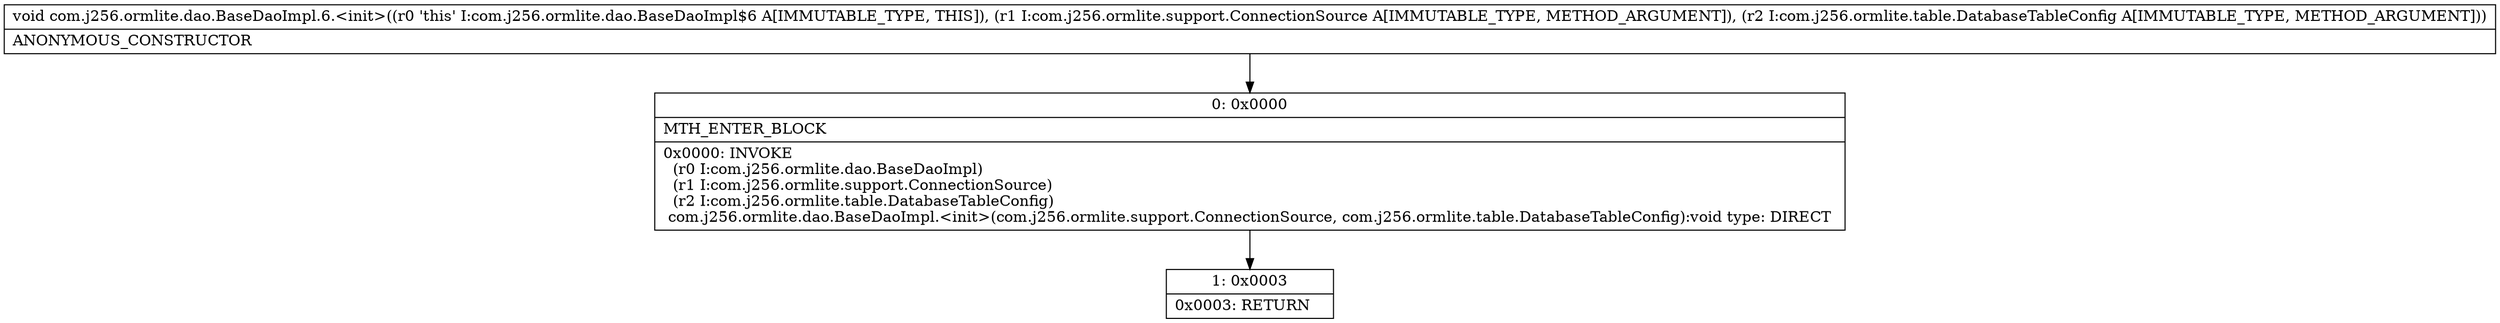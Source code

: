digraph "CFG forcom.j256.ormlite.dao.BaseDaoImpl.6.\<init\>(Lcom\/j256\/ormlite\/support\/ConnectionSource;Lcom\/j256\/ormlite\/table\/DatabaseTableConfig;)V" {
Node_0 [shape=record,label="{0\:\ 0x0000|MTH_ENTER_BLOCK\l|0x0000: INVOKE  \l  (r0 I:com.j256.ormlite.dao.BaseDaoImpl)\l  (r1 I:com.j256.ormlite.support.ConnectionSource)\l  (r2 I:com.j256.ormlite.table.DatabaseTableConfig)\l com.j256.ormlite.dao.BaseDaoImpl.\<init\>(com.j256.ormlite.support.ConnectionSource, com.j256.ormlite.table.DatabaseTableConfig):void type: DIRECT \l}"];
Node_1 [shape=record,label="{1\:\ 0x0003|0x0003: RETURN   \l}"];
MethodNode[shape=record,label="{void com.j256.ormlite.dao.BaseDaoImpl.6.\<init\>((r0 'this' I:com.j256.ormlite.dao.BaseDaoImpl$6 A[IMMUTABLE_TYPE, THIS]), (r1 I:com.j256.ormlite.support.ConnectionSource A[IMMUTABLE_TYPE, METHOD_ARGUMENT]), (r2 I:com.j256.ormlite.table.DatabaseTableConfig A[IMMUTABLE_TYPE, METHOD_ARGUMENT]))  | ANONYMOUS_CONSTRUCTOR\l}"];
MethodNode -> Node_0;
Node_0 -> Node_1;
}

